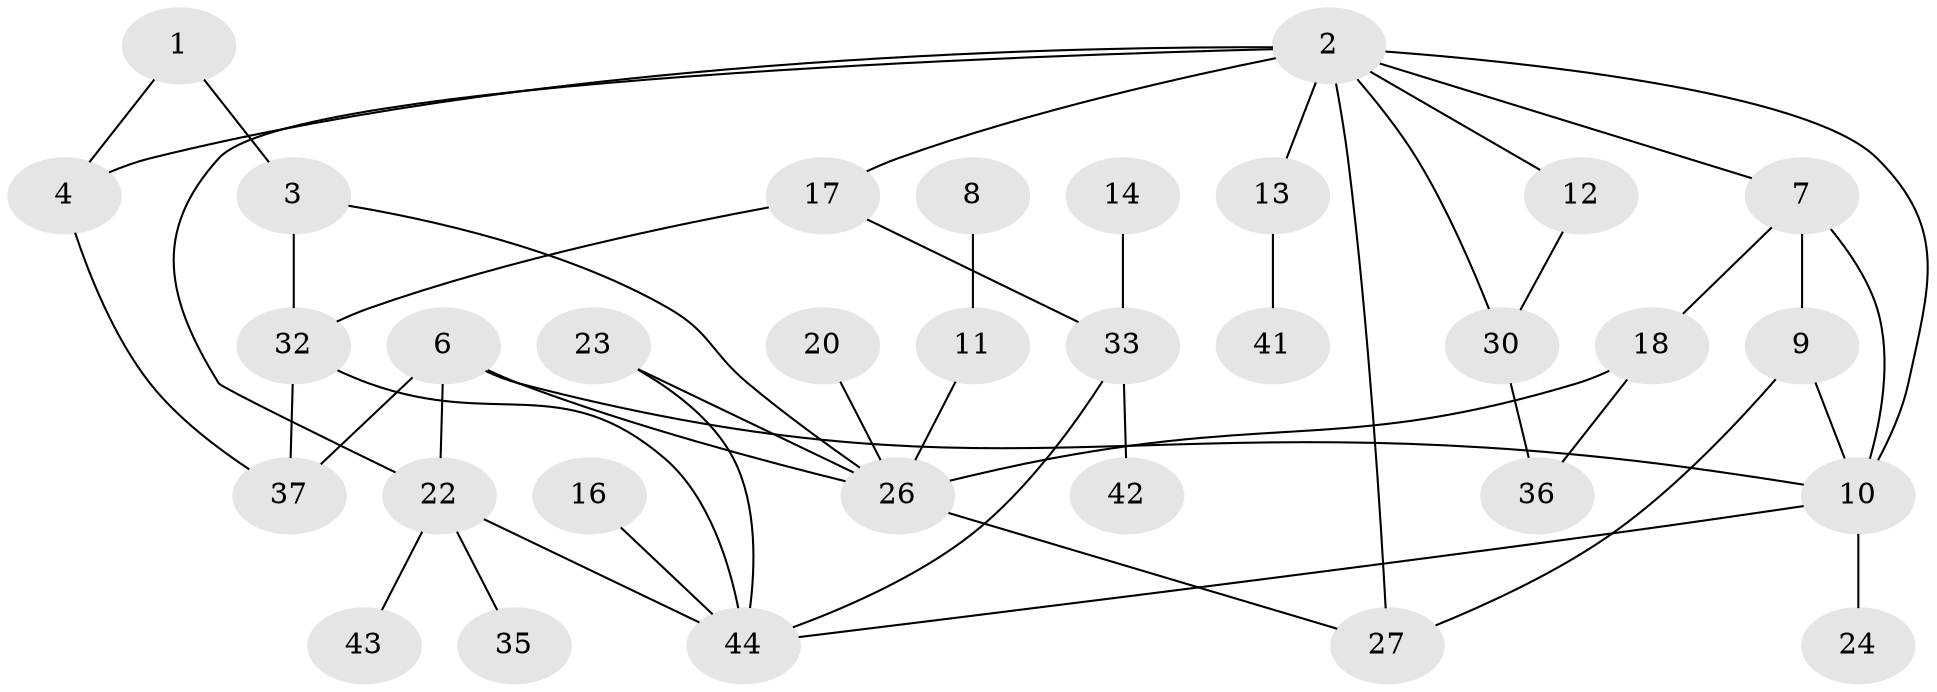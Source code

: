 // original degree distribution, {2: 0.23863636363636365, 4: 0.125, 1: 0.23863636363636365, 0: 0.11363636363636363, 3: 0.23863636363636365, 5: 0.022727272727272728, 6: 0.022727272727272728}
// Generated by graph-tools (version 1.1) at 2025/33/03/09/25 02:33:51]
// undirected, 32 vertices, 47 edges
graph export_dot {
graph [start="1"]
  node [color=gray90,style=filled];
  1;
  2;
  3;
  4;
  6;
  7;
  8;
  9;
  10;
  11;
  12;
  13;
  14;
  16;
  17;
  18;
  20;
  22;
  23;
  24;
  26;
  27;
  30;
  32;
  33;
  35;
  36;
  37;
  41;
  42;
  43;
  44;
  1 -- 3 [weight=1.0];
  1 -- 4 [weight=1.0];
  2 -- 4 [weight=1.0];
  2 -- 7 [weight=1.0];
  2 -- 10 [weight=1.0];
  2 -- 12 [weight=1.0];
  2 -- 13 [weight=1.0];
  2 -- 17 [weight=2.0];
  2 -- 22 [weight=1.0];
  2 -- 27 [weight=1.0];
  2 -- 30 [weight=1.0];
  3 -- 26 [weight=1.0];
  3 -- 32 [weight=2.0];
  4 -- 37 [weight=1.0];
  6 -- 10 [weight=1.0];
  6 -- 22 [weight=2.0];
  6 -- 26 [weight=1.0];
  6 -- 37 [weight=1.0];
  7 -- 9 [weight=1.0];
  7 -- 10 [weight=2.0];
  7 -- 18 [weight=1.0];
  8 -- 11 [weight=1.0];
  9 -- 10 [weight=1.0];
  9 -- 27 [weight=1.0];
  10 -- 24 [weight=1.0];
  10 -- 44 [weight=1.0];
  11 -- 26 [weight=1.0];
  12 -- 30 [weight=1.0];
  13 -- 41 [weight=1.0];
  14 -- 33 [weight=2.0];
  16 -- 44 [weight=1.0];
  17 -- 32 [weight=1.0];
  17 -- 33 [weight=1.0];
  18 -- 26 [weight=1.0];
  18 -- 36 [weight=1.0];
  20 -- 26 [weight=1.0];
  22 -- 35 [weight=1.0];
  22 -- 43 [weight=1.0];
  22 -- 44 [weight=1.0];
  23 -- 26 [weight=1.0];
  23 -- 44 [weight=1.0];
  26 -- 27 [weight=1.0];
  30 -- 36 [weight=1.0];
  32 -- 37 [weight=1.0];
  32 -- 44 [weight=1.0];
  33 -- 42 [weight=1.0];
  33 -- 44 [weight=1.0];
}
